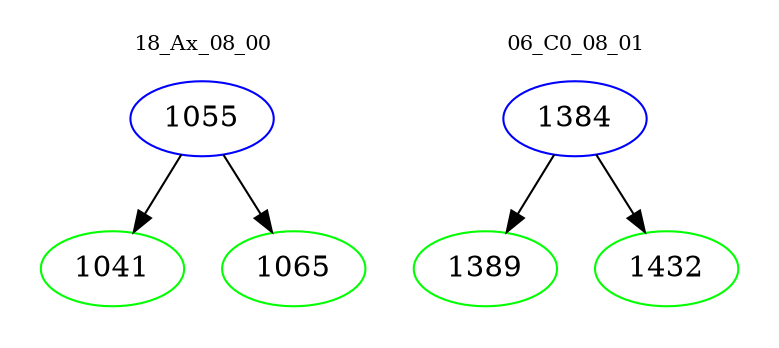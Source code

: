 digraph{
subgraph cluster_0 {
color = white
label = "18_Ax_08_00";
fontsize=10;
T0_1055 [label="1055", color="blue"]
T0_1055 -> T0_1041 [color="black"]
T0_1041 [label="1041", color="green"]
T0_1055 -> T0_1065 [color="black"]
T0_1065 [label="1065", color="green"]
}
subgraph cluster_1 {
color = white
label = "06_C0_08_01";
fontsize=10;
T1_1384 [label="1384", color="blue"]
T1_1384 -> T1_1389 [color="black"]
T1_1389 [label="1389", color="green"]
T1_1384 -> T1_1432 [color="black"]
T1_1432 [label="1432", color="green"]
}
}
